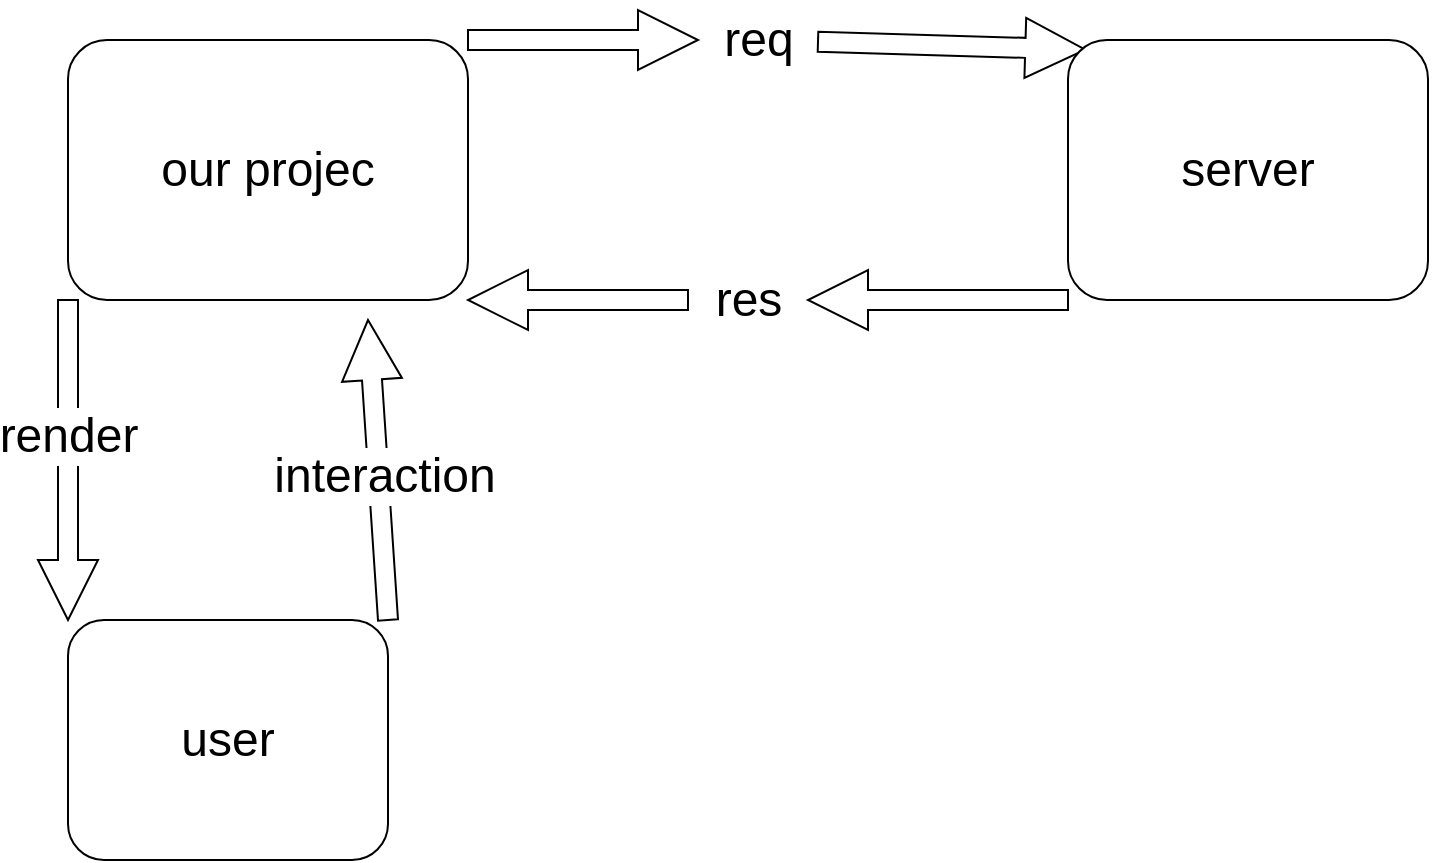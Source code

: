 <mxfile>
    <diagram id="Abp3hhD3x7fzQ_paNebo" name="Page-1">
        <mxGraphModel dx="1298" dy="549" grid="1" gridSize="10" guides="1" tooltips="1" connect="1" arrows="1" fold="1" page="1" pageScale="1" pageWidth="850" pageHeight="1100" math="0" shadow="0">
            <root>
                <mxCell id="0"/>
                <mxCell id="1" parent="0"/>
                <mxCell id="9" style="edgeStyle=none;html=1;fontSize=24;startArrow=none;targetPerimeterSpacing=4;shape=arrow;entryX=0.048;entryY=0.037;entryDx=0;entryDy=0;entryPerimeter=0;" edge="1" parent="1" source="12" target="4">
                    <mxGeometry relative="1" as="geometry">
                        <mxPoint x="510" y="50" as="targetPoint"/>
                    </mxGeometry>
                </mxCell>
                <mxCell id="16" style="edgeStyle=none;html=1;exitX=0;exitY=1;exitDx=0;exitDy=0;fontSize=24;shape=arrow;" edge="1" parent="1" source="2">
                    <mxGeometry relative="1" as="geometry">
                        <mxPoint x="50" y="340" as="targetPoint"/>
                    </mxGeometry>
                </mxCell>
                <mxCell id="19" value="render" style="edgeLabel;html=1;align=center;verticalAlign=middle;resizable=0;points=[];fontSize=24;" vertex="1" connectable="0" parent="16">
                    <mxGeometry x="-0.155" relative="1" as="geometry">
                        <mxPoint as="offset"/>
                    </mxGeometry>
                </mxCell>
                <mxCell id="2" value="&lt;font style=&quot;font-size: 24px;&quot;&gt;our projec&lt;/font&gt;" style="rounded=1;whiteSpace=wrap;html=1;" vertex="1" parent="1">
                    <mxGeometry x="50" y="50" width="200" height="130" as="geometry"/>
                </mxCell>
                <mxCell id="15" style="edgeStyle=none;html=1;exitX=1;exitY=0;exitDx=0;exitDy=0;fontSize=24;shape=arrow;" edge="1" parent="1" source="3">
                    <mxGeometry relative="1" as="geometry">
                        <mxPoint x="200" y="190" as="targetPoint"/>
                    </mxGeometry>
                </mxCell>
                <mxCell id="18" value="interaction" style="edgeLabel;html=1;align=center;verticalAlign=middle;resizable=0;points=[];fontSize=24;" vertex="1" connectable="0" parent="15">
                    <mxGeometry x="-0.033" y="-3" relative="1" as="geometry">
                        <mxPoint as="offset"/>
                    </mxGeometry>
                </mxCell>
                <mxCell id="3" value="&lt;font style=&quot;font-size: 24px;&quot;&gt;user&lt;/font&gt;" style="rounded=1;whiteSpace=wrap;html=1;" vertex="1" parent="1">
                    <mxGeometry x="50" y="340" width="160" height="120" as="geometry"/>
                </mxCell>
                <mxCell id="10" style="edgeStyle=none;html=1;fontSize=24;startArrow=none;entryX=1;entryY=1;entryDx=0;entryDy=0;shape=arrow;" edge="1" parent="1" source="7" target="2">
                    <mxGeometry relative="1" as="geometry">
                        <mxPoint x="270" y="180" as="targetPoint"/>
                        <mxPoint x="360" y="180" as="sourcePoint"/>
                    </mxGeometry>
                </mxCell>
                <mxCell id="4" value="&lt;font style=&quot;font-size: 24px;&quot;&gt;server&lt;/font&gt;" style="rounded=1;whiteSpace=wrap;html=1;" vertex="1" parent="1">
                    <mxGeometry x="550" y="50" width="180" height="130" as="geometry"/>
                </mxCell>
                <mxCell id="11" value="" style="edgeStyle=none;html=1;exitX=0;exitY=1;exitDx=0;exitDy=0;fontSize=24;endArrow=none;shape=arrow;" edge="1" parent="1" source="4" target="7">
                    <mxGeometry relative="1" as="geometry">
                        <mxPoint x="270" y="180" as="targetPoint"/>
                        <mxPoint x="550" y="180" as="sourcePoint"/>
                    </mxGeometry>
                </mxCell>
                <mxCell id="14" value="" style="edgeStyle=none;html=1;exitX=1;exitY=0;exitDx=0;exitDy=0;fontSize=24;endArrow=none;shape=arrow;" edge="1" parent="1" source="2" target="12">
                    <mxGeometry relative="1" as="geometry">
                        <mxPoint x="540" y="120" as="targetPoint"/>
                        <mxPoint x="250" y="120" as="sourcePoint"/>
                    </mxGeometry>
                </mxCell>
                <mxCell id="12" value="req" style="text;html=1;align=center;verticalAlign=middle;resizable=0;points=[];autosize=1;strokeColor=none;fillColor=none;fontSize=24;" vertex="1" parent="1">
                    <mxGeometry x="365" y="30" width="60" height="40" as="geometry"/>
                </mxCell>
                <mxCell id="7" value="&lt;font style=&quot;font-size: 24px;&quot;&gt;res&lt;br&gt;&lt;/font&gt;" style="text;html=1;align=center;verticalAlign=middle;resizable=0;points=[];autosize=1;strokeColor=none;fillColor=none;strokeWidth=1;" vertex="1" parent="1">
                    <mxGeometry x="360" y="160" width="60" height="40" as="geometry"/>
                </mxCell>
            </root>
        </mxGraphModel>
    </diagram>
</mxfile>